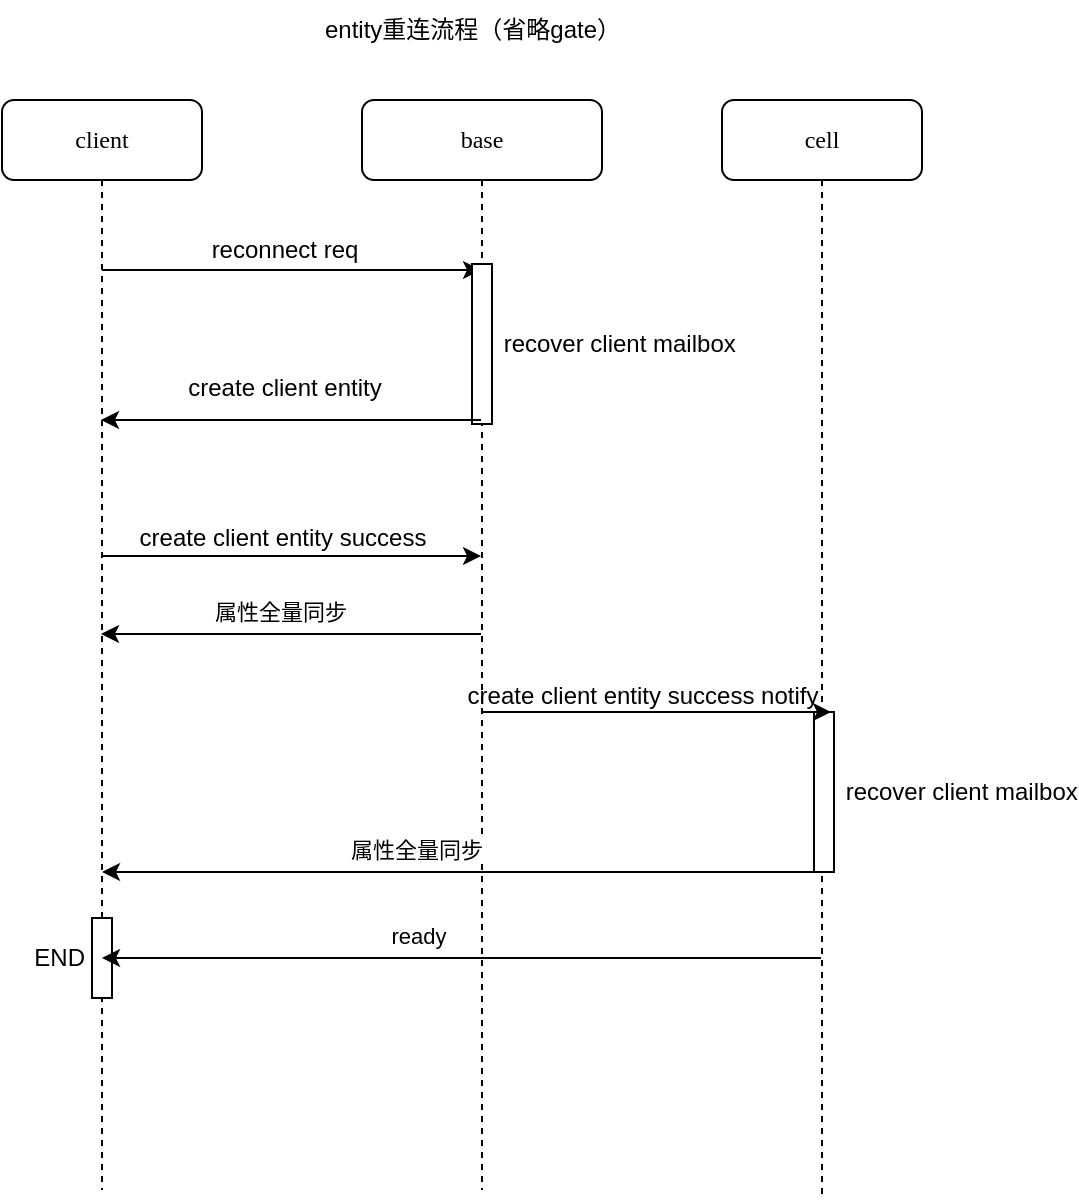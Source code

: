 <mxfile version="20.3.0" type="device"><diagram name="Page-1" id="13e1069c-82ec-6db2-03f1-153e76fe0fe0"><mxGraphModel dx="694" dy="442" grid="1" gridSize="10" guides="1" tooltips="1" connect="1" arrows="1" fold="1" page="1" pageScale="1" pageWidth="1100" pageHeight="850" background="none" math="0" shadow="0"><root><mxCell id="0"/><mxCell id="1" parent="0"/><mxCell id="7baba1c4bc27f4b0-2" value="client" style="shape=umlLifeline;perimeter=lifelinePerimeter;whiteSpace=wrap;html=1;container=1;collapsible=0;recursiveResize=0;outlineConnect=0;rounded=1;shadow=0;comic=0;labelBackgroundColor=none;strokeWidth=1;fontFamily=Verdana;fontSize=12;align=center;" parent="1" vertex="1"><mxGeometry x="330" y="190" width="100" height="545" as="geometry"/></mxCell><mxCell id="ojT2_yVCDmozjj-x_njR-4" value="" style="endArrow=classic;html=1;rounded=0;" edge="1" parent="7baba1c4bc27f4b0-2"><mxGeometry x="0.006" y="10" relative="1" as="geometry"><mxPoint x="50" y="228" as="sourcePoint"/><mxPoint x="239.5" y="228" as="targetPoint"/><Array as="points"><mxPoint x="116.75" y="228"/></Array><mxPoint as="offset"/></mxGeometry></mxCell><mxCell id="ojT2_yVCDmozjj-x_njR-17" value="END&amp;nbsp; &amp;nbsp; &amp;nbsp; &amp;nbsp; &amp;nbsp; &amp;nbsp; &amp;nbsp;" style="html=1;points=[];perimeter=orthogonalPerimeter;" vertex="1" parent="7baba1c4bc27f4b0-2"><mxGeometry x="45" y="409" width="10" height="40" as="geometry"/></mxCell><mxCell id="7baba1c4bc27f4b0-3" value="base" style="shape=umlLifeline;perimeter=lifelinePerimeter;whiteSpace=wrap;html=1;container=1;collapsible=0;recursiveResize=0;outlineConnect=0;rounded=1;shadow=0;comic=0;labelBackgroundColor=none;strokeWidth=1;fontFamily=Verdana;fontSize=12;align=center;" parent="1" vertex="1"><mxGeometry x="510" y="190" width="120" height="545" as="geometry"/></mxCell><mxCell id="opqYPBr9ySjf7v5Vjz5I-15" value="" style="endArrow=classic;html=1;rounded=0;" parent="7baba1c4bc27f4b0-3" edge="1"><mxGeometry x="0.006" y="10" relative="1" as="geometry"><mxPoint x="-130" y="85" as="sourcePoint"/><mxPoint x="59.5" y="85" as="targetPoint"/><Array as="points"><mxPoint x="-59.5" y="85"/></Array><mxPoint as="offset"/></mxGeometry></mxCell><mxCell id="ojT2_yVCDmozjj-x_njR-2" value="&amp;nbsp; &amp;nbsp; &amp;nbsp; &amp;nbsp; &amp;nbsp; &amp;nbsp; &amp;nbsp; &amp;nbsp; &amp;nbsp; &amp;nbsp; &amp;nbsp; &amp;nbsp; &amp;nbsp; &amp;nbsp; &amp;nbsp; &amp;nbsp; &amp;nbsp; &amp;nbsp; &amp;nbsp; &amp;nbsp; &amp;nbsp;recover client mailbox" style="html=1;points=[];perimeter=orthogonalPerimeter;" vertex="1" parent="7baba1c4bc27f4b0-3"><mxGeometry x="55" y="82" width="10" height="80" as="geometry"/></mxCell><mxCell id="ojT2_yVCDmozjj-x_njR-15" value="" style="endArrow=classic;html=1;rounded=0;fontSize=12;" edge="1" parent="7baba1c4bc27f4b0-3"><mxGeometry width="50" height="50" relative="1" as="geometry"><mxPoint x="229.5" y="429" as="sourcePoint"/><mxPoint x="-130" y="429" as="targetPoint"/><Array as="points"><mxPoint x="81" y="429"/></Array></mxGeometry></mxCell><mxCell id="ojT2_yVCDmozjj-x_njR-16" value="ready" style="edgeLabel;html=1;align=center;verticalAlign=middle;resizable=0;points=[];" vertex="1" connectable="0" parent="ojT2_yVCDmozjj-x_njR-15"><mxGeometry x="0.195" y="-2" relative="1" as="geometry"><mxPoint x="13" y="-9" as="offset"/></mxGeometry></mxCell><mxCell id="7baba1c4bc27f4b0-4" value="cell" style="shape=umlLifeline;perimeter=lifelinePerimeter;whiteSpace=wrap;html=1;container=1;collapsible=0;recursiveResize=0;outlineConnect=0;rounded=1;shadow=0;comic=0;labelBackgroundColor=none;strokeWidth=1;fontFamily=Verdana;fontSize=12;align=center;" parent="1" vertex="1"><mxGeometry x="690" y="190" width="100" height="550" as="geometry"/></mxCell><mxCell id="ojT2_yVCDmozjj-x_njR-12" value="&amp;nbsp; &amp;nbsp; &amp;nbsp; &amp;nbsp; &amp;nbsp; &amp;nbsp; &amp;nbsp; &amp;nbsp; &amp;nbsp; &amp;nbsp; &amp;nbsp; &amp;nbsp; &amp;nbsp; &amp;nbsp; &amp;nbsp; &amp;nbsp; &amp;nbsp; &amp;nbsp; &amp;nbsp; &amp;nbsp; &amp;nbsp;recover client mailbox" style="html=1;points=[];perimeter=orthogonalPerimeter;" vertex="1" parent="7baba1c4bc27f4b0-4"><mxGeometry x="46" y="306" width="10" height="80" as="geometry"/></mxCell><mxCell id="opqYPBr9ySjf7v5Vjz5I-16" value="reconnect req" style="text;html=1;align=center;verticalAlign=middle;resizable=0;points=[];autosize=1;strokeColor=none;fillColor=none;" parent="1" vertex="1"><mxGeometry x="421" y="250" width="100" height="30" as="geometry"/></mxCell><mxCell id="opqYPBr9ySjf7v5Vjz5I-24" value="" style="endArrow=classic;html=1;rounded=0;fontSize=12;" parent="1" edge="1"><mxGeometry width="50" height="50" relative="1" as="geometry"><mxPoint x="569.5" y="350" as="sourcePoint"/><mxPoint x="379.5" y="350" as="targetPoint"/><Array as="points"><mxPoint x="430" y="350"/></Array></mxGeometry></mxCell><mxCell id="opqYPBr9ySjf7v5Vjz5I-25" value="create client entity" style="edgeLabel;html=1;align=center;verticalAlign=middle;resizable=0;points=[];fontSize=12;" parent="opqYPBr9ySjf7v5Vjz5I-24" vertex="1" connectable="0"><mxGeometry x="0.161" y="-1" relative="1" as="geometry"><mxPoint x="12" y="-15" as="offset"/></mxGeometry></mxCell><mxCell id="ynNZ-DDJusHDTPJJFkCi-1" value="entity重连流程（省略gate）" style="text;html=1;align=center;verticalAlign=middle;resizable=0;points=[];autosize=1;strokeColor=none;fillColor=none;" parent="1" vertex="1"><mxGeometry x="480" y="140" width="170" height="30" as="geometry"/></mxCell><mxCell id="ojT2_yVCDmozjj-x_njR-5" value="create client entity success" style="text;html=1;align=center;verticalAlign=middle;resizable=0;points=[];autosize=1;strokeColor=none;fillColor=none;" vertex="1" parent="1"><mxGeometry x="385" y="394" width="170" height="30" as="geometry"/></mxCell><mxCell id="ojT2_yVCDmozjj-x_njR-6" value="" style="endArrow=classic;html=1;rounded=0;fontSize=12;" edge="1" parent="1"><mxGeometry width="50" height="50" relative="1" as="geometry"><mxPoint x="569.5" y="457" as="sourcePoint"/><mxPoint x="379.5" y="457" as="targetPoint"/><Array as="points"><mxPoint x="430" y="457"/></Array></mxGeometry></mxCell><mxCell id="ojT2_yVCDmozjj-x_njR-8" value="属性全量同步" style="edgeLabel;html=1;align=center;verticalAlign=middle;resizable=0;points=[];" vertex="1" connectable="0" parent="ojT2_yVCDmozjj-x_njR-6"><mxGeometry x="0.195" y="-2" relative="1" as="geometry"><mxPoint x="13" y="-9" as="offset"/></mxGeometry></mxCell><mxCell id="ojT2_yVCDmozjj-x_njR-10" value="" style="endArrow=classic;html=1;rounded=0;" edge="1" parent="1"><mxGeometry x="0.006" y="10" relative="1" as="geometry"><mxPoint x="570" y="496" as="sourcePoint"/><mxPoint x="744.5" y="496" as="targetPoint"/><Array as="points"><mxPoint x="621.75" y="496"/></Array><mxPoint as="offset"/></mxGeometry></mxCell><mxCell id="ojT2_yVCDmozjj-x_njR-11" value="create client entity success notify" style="text;html=1;align=center;verticalAlign=middle;resizable=0;points=[];autosize=1;strokeColor=none;fillColor=none;" vertex="1" parent="1"><mxGeometry x="550" y="473" width="200" height="30" as="geometry"/></mxCell><mxCell id="ojT2_yVCDmozjj-x_njR-13" value="" style="endArrow=classic;html=1;rounded=0;fontSize=12;exitX=0.1;exitY=1;exitDx=0;exitDy=0;exitPerimeter=0;" edge="1" parent="1" source="ojT2_yVCDmozjj-x_njR-12" target="7baba1c4bc27f4b0-2"><mxGeometry width="50" height="50" relative="1" as="geometry"><mxPoint x="730" y="576" as="sourcePoint"/><mxPoint x="540" y="576" as="targetPoint"/><Array as="points"><mxPoint x="590.5" y="576"/></Array></mxGeometry></mxCell><mxCell id="ojT2_yVCDmozjj-x_njR-14" value="属性全量同步" style="edgeLabel;html=1;align=center;verticalAlign=middle;resizable=0;points=[];" vertex="1" connectable="0" parent="ojT2_yVCDmozjj-x_njR-13"><mxGeometry x="0.195" y="-2" relative="1" as="geometry"><mxPoint x="13" y="-9" as="offset"/></mxGeometry></mxCell></root></mxGraphModel></diagram></mxfile>